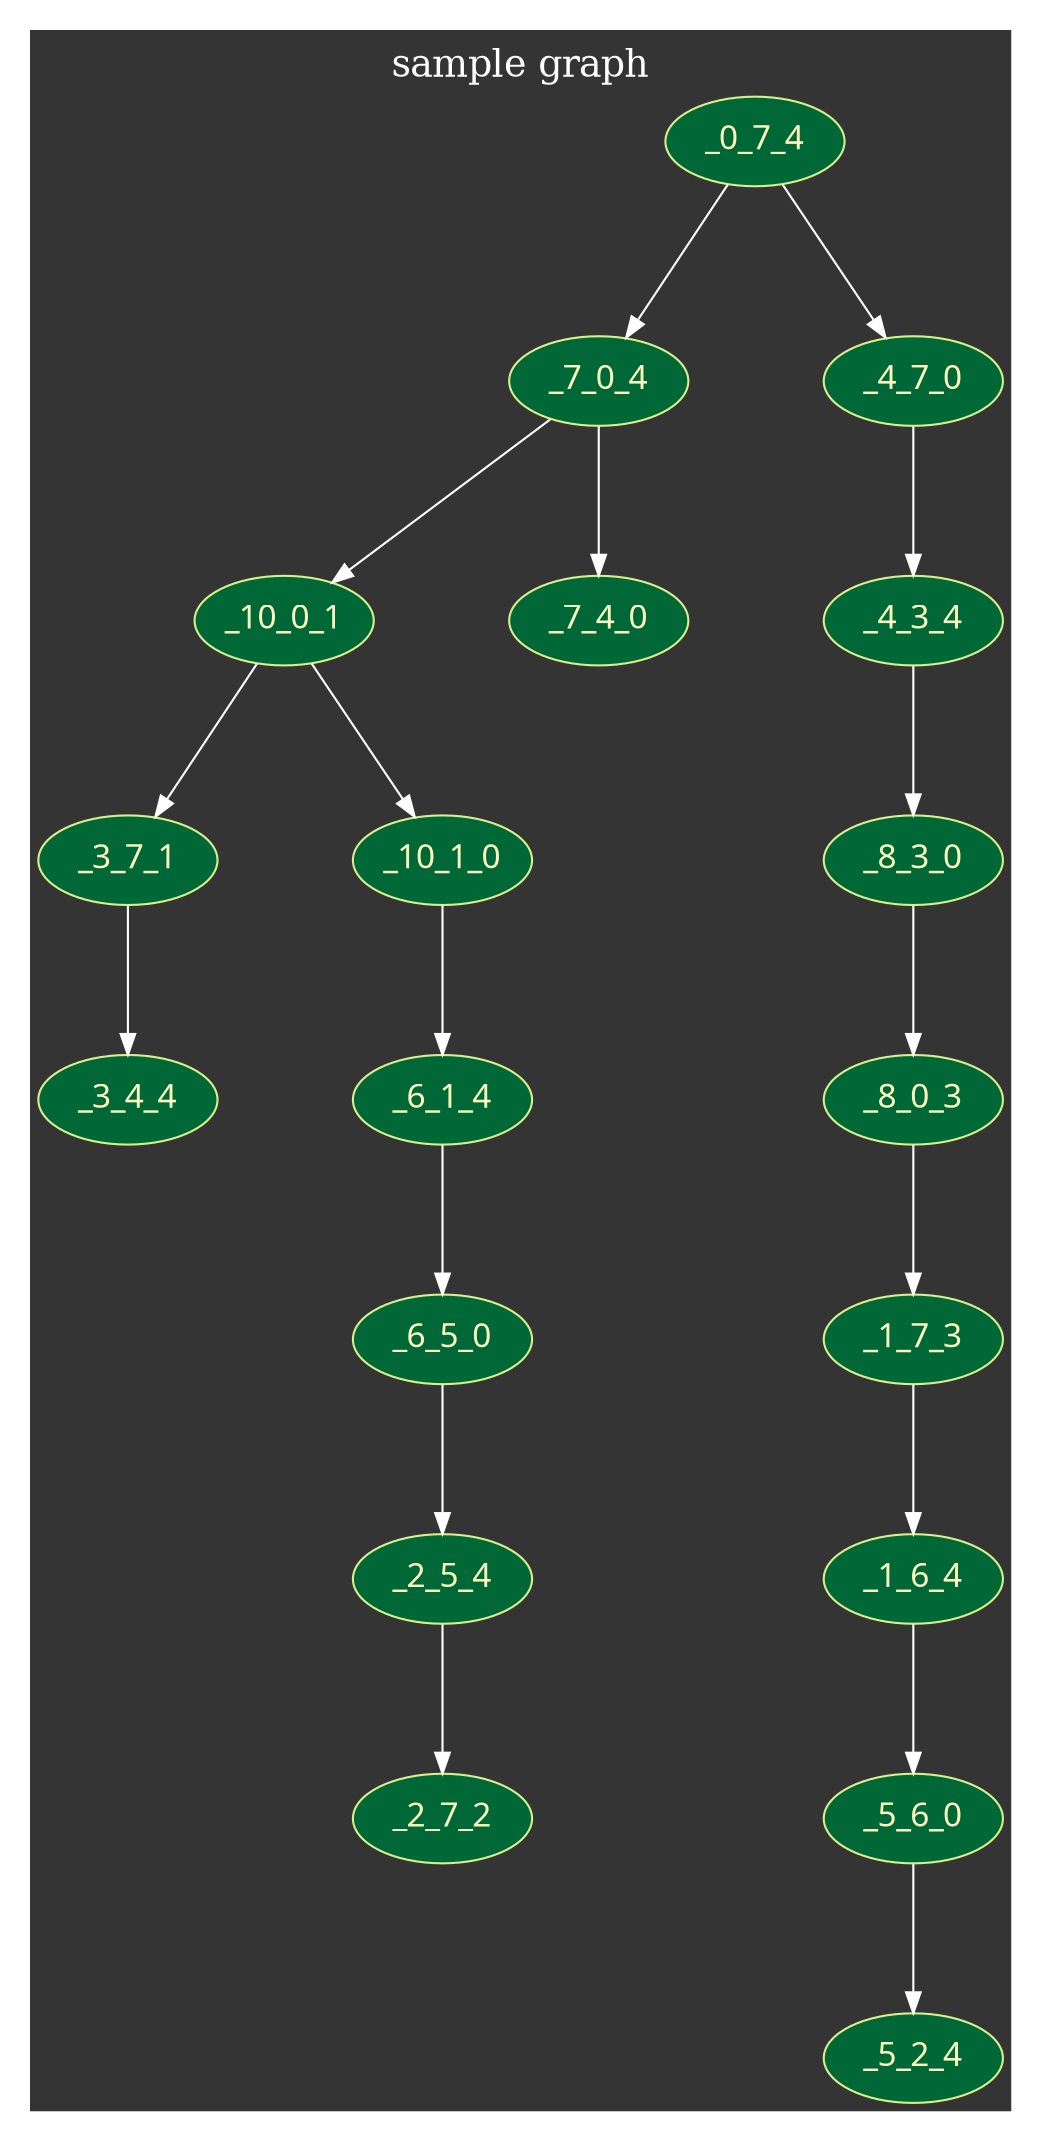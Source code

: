 digraph graph_name {
  graph [
    charset = "UTF-8";
    label = "sample graph",
    labelloc = "t",
    labeljust = "c",
    bgcolor = "#343434",
    fontcolor = white,
    fontsize = 18,
    style = "filled",
    rankdir = TB,
    margin = 0.2,
    splines = spline,
    ranksep = 1.0,
    nodesep = 0.9
  ];

  node [
    colorscheme = "rdylgn11"
    style = "solid,filled",
    fontsize = 16,
    fontcolor = 6,
    fontname = "Migu 1M",
    color = 7,
    fillcolor = 11,
    fixedsize = true,
    height = 0.6,
    width = 1.2
  ];

  edge [
    style = solid,
    fontsize = 14,
    fontcolor = white,
    fontname = "Migu 1M",
    color = white,
    labelfloat = true,
    labeldistance = 2.5,
    labelangle = 70
  ];
    
    _0_7_4;
    _7_0_4;
    _4_7_0;
    _10_0_1;
    _7_4_0;
    _3_7_1;
    _10_1_0;
    _3_4_4;
    _6_1_4;
    _6_5_0;
    _2_5_4;
    _2_7_2;
    _4_3_4;
    _8_3_0;
    _8_0_3;
    _1_7_3;
    _1_6_4;
    _5_6_0;
    _5_2_4;

    _0_7_4  -> _7_0_4
    _7_0_4  -> _10_0_1
    _10_0_1 -> _3_7_1
    _3_7_1  -> _3_4_4
    _10_0_1 -> _10_1_0
    _10_1_0 -> _6_1_4
    _6_1_4 -> _6_5_0
    _6_5_0 -> _2_5_4
    _2_5_4 -> _2_7_2
    _7_0_4 -> _7_4_0
    _0_7_4 -> _4_7_0
    _4_7_0 -> _4_3_4
    _4_3_4 -> _8_3_0
    _8_3_0 -> _8_0_3
    _8_0_3 -> _1_7_3
    _1_7_3 -> _1_6_4
    _1_6_4 -> _5_6_0
    _5_6_0 -> _5_2_4
}
